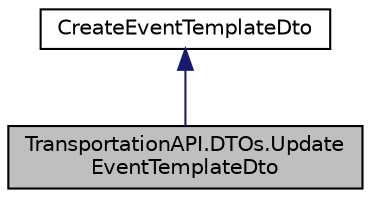 digraph "TransportationAPI.DTOs.UpdateEventTemplateDto"
{
 // LATEX_PDF_SIZE
  edge [fontname="Helvetica",fontsize="10",labelfontname="Helvetica",labelfontsize="10"];
  node [fontname="Helvetica",fontsize="10",shape=record];
  Node1 [label="TransportationAPI.DTOs.Update\lEventTemplateDto",height=0.2,width=0.4,color="black", fillcolor="grey75", style="filled", fontcolor="black",tooltip=" "];
  Node2 -> Node1 [dir="back",color="midnightblue",fontsize="10",style="solid",fontname="Helvetica"];
  Node2 [label="CreateEventTemplateDto",height=0.2,width=0.4,color="black", fillcolor="white", style="filled",URL="$class_transportation_a_p_i_1_1_d_t_os_1_1_create_event_template_dto.html",tooltip=" "];
}
